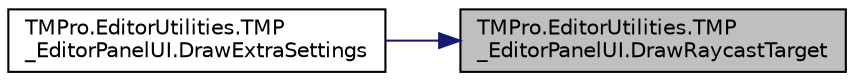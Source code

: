 digraph "TMPro.EditorUtilities.TMP_EditorPanelUI.DrawRaycastTarget"
{
 // LATEX_PDF_SIZE
  edge [fontname="Helvetica",fontsize="10",labelfontname="Helvetica",labelfontsize="10"];
  node [fontname="Helvetica",fontsize="10",shape=record];
  rankdir="RL";
  Node1 [label="TMPro.EditorUtilities.TMP\l_EditorPanelUI.DrawRaycastTarget",height=0.2,width=0.4,color="black", fillcolor="grey75", style="filled", fontcolor="black",tooltip=" "];
  Node1 -> Node2 [dir="back",color="midnightblue",fontsize="10",style="solid",fontname="Helvetica"];
  Node2 [label="TMPro.EditorUtilities.TMP\l_EditorPanelUI.DrawExtraSettings",height=0.2,width=0.4,color="black", fillcolor="white", style="filled",URL="$class_t_m_pro_1_1_editor_utilities_1_1_t_m_p___editor_panel_u_i.html#ab479d514050bbbdb9ba0982be775ab43",tooltip=" "];
}
